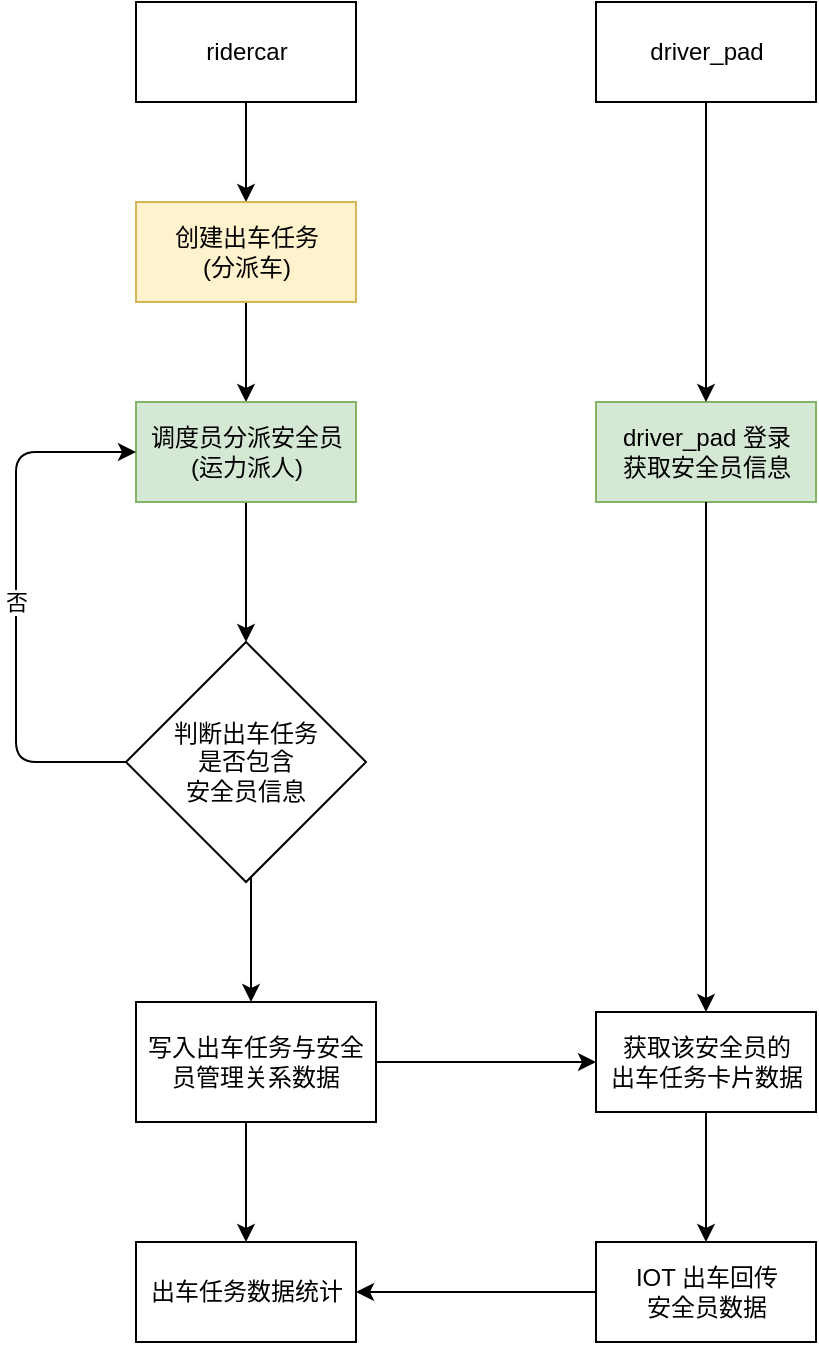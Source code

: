<mxfile version="14.8.2" type="github"><diagram id="JkqSz3OC0iguHb5306tC" name="Page-1"><mxGraphModel dx="2066" dy="1128" grid="1" gridSize="10" guides="1" tooltips="1" connect="1" arrows="1" fold="1" page="1" pageScale="1" pageWidth="827" pageHeight="1169" math="0" shadow="0"><root><mxCell id="0"/><mxCell id="1" parent="0"/><mxCell id="P5wz6ZX5gCALLBjAEXnX-6" value="" style="edgeStyle=orthogonalEdgeStyle;rounded=0;orthogonalLoop=1;jettySize=auto;html=1;" edge="1" parent="1" source="P5wz6ZX5gCALLBjAEXnX-1" target="P5wz6ZX5gCALLBjAEXnX-4"><mxGeometry relative="1" as="geometry"/></mxCell><mxCell id="P5wz6ZX5gCALLBjAEXnX-1" value="ridercar" style="html=1;" vertex="1" parent="1"><mxGeometry x="200" y="40" width="110" height="50" as="geometry"/></mxCell><mxCell id="P5wz6ZX5gCALLBjAEXnX-2" value="driver_pad" style="html=1;" vertex="1" parent="1"><mxGeometry x="430" y="40" width="110" height="50" as="geometry"/></mxCell><mxCell id="P5wz6ZX5gCALLBjAEXnX-7" value="" style="edgeStyle=orthogonalEdgeStyle;rounded=0;orthogonalLoop=1;jettySize=auto;html=1;" edge="1" parent="1" source="P5wz6ZX5gCALLBjAEXnX-4" target="P5wz6ZX5gCALLBjAEXnX-5"><mxGeometry relative="1" as="geometry"/></mxCell><mxCell id="P5wz6ZX5gCALLBjAEXnX-4" value="创建出车任务&lt;br&gt;(分派车)" style="html=1;fillColor=#fff2cc;strokeColor=#d6b656;" vertex="1" parent="1"><mxGeometry x="200" y="140" width="110" height="50" as="geometry"/></mxCell><mxCell id="P5wz6ZX5gCALLBjAEXnX-9" value="" style="edgeStyle=orthogonalEdgeStyle;rounded=0;orthogonalLoop=1;jettySize=auto;html=1;" edge="1" parent="1" source="P5wz6ZX5gCALLBjAEXnX-5" target="P5wz6ZX5gCALLBjAEXnX-8"><mxGeometry relative="1" as="geometry"/></mxCell><mxCell id="P5wz6ZX5gCALLBjAEXnX-5" value="调度员分派安全员&lt;br&gt;(运力派人)" style="html=1;fillColor=#d5e8d4;strokeColor=#82b366;" vertex="1" parent="1"><mxGeometry x="200" y="240" width="110" height="50" as="geometry"/></mxCell><mxCell id="P5wz6ZX5gCALLBjAEXnX-16" value="" style="edgeStyle=elbowEdgeStyle;rounded=0;orthogonalLoop=1;jettySize=auto;html=1;" edge="1" parent="1" source="P5wz6ZX5gCALLBjAEXnX-8" target="P5wz6ZX5gCALLBjAEXnX-15"><mxGeometry relative="1" as="geometry"/></mxCell><mxCell id="P5wz6ZX5gCALLBjAEXnX-8" value="判断出车任务&lt;br&gt;是否包含&lt;br&gt;安全员信息" style="rhombus;whiteSpace=wrap;html=1;" vertex="1" parent="1"><mxGeometry x="195" y="360" width="120" height="120" as="geometry"/></mxCell><mxCell id="P5wz6ZX5gCALLBjAEXnX-14" value="否" style="endArrow=classic;html=1;exitX=0;exitY=0.5;exitDx=0;exitDy=0;edgeStyle=elbowEdgeStyle;entryX=0;entryY=0.5;entryDx=0;entryDy=0;elbow=horizontal;" edge="1" parent="1" source="P5wz6ZX5gCALLBjAEXnX-8" target="P5wz6ZX5gCALLBjAEXnX-5"><mxGeometry width="50" height="50" relative="1" as="geometry"><mxPoint x="70" y="450" as="sourcePoint"/><mxPoint x="160" y="280" as="targetPoint"/><Array as="points"><mxPoint x="140" y="340"/></Array></mxGeometry></mxCell><mxCell id="P5wz6ZX5gCALLBjAEXnX-23" value="" style="edgeStyle=elbowEdgeStyle;rounded=0;orthogonalLoop=1;jettySize=auto;html=1;" edge="1" parent="1" source="P5wz6ZX5gCALLBjAEXnX-15" target="P5wz6ZX5gCALLBjAEXnX-22"><mxGeometry relative="1" as="geometry"/></mxCell><mxCell id="P5wz6ZX5gCALLBjAEXnX-15" value="写入出车任务与安全员管理关系数据" style="rounded=0;whiteSpace=wrap;html=1;" vertex="1" parent="1"><mxGeometry x="200" y="540" width="120" height="60" as="geometry"/></mxCell><mxCell id="P5wz6ZX5gCALLBjAEXnX-17" value="driver_pad 登录&lt;br&gt;获取安全员信息" style="html=1;fillColor=#d5e8d4;strokeColor=#82b366;" vertex="1" parent="1"><mxGeometry x="430" y="240" width="110" height="50" as="geometry"/></mxCell><mxCell id="P5wz6ZX5gCALLBjAEXnX-26" value="" style="edgeStyle=elbowEdgeStyle;rounded=0;orthogonalLoop=1;jettySize=auto;html=1;" edge="1" parent="1" source="P5wz6ZX5gCALLBjAEXnX-19" target="P5wz6ZX5gCALLBjAEXnX-24"><mxGeometry relative="1" as="geometry"/></mxCell><mxCell id="P5wz6ZX5gCALLBjAEXnX-19" value="获取该安全员的&lt;br&gt;出车任务卡片数据" style="html=1;" vertex="1" parent="1"><mxGeometry x="430" y="545" width="110" height="50" as="geometry"/></mxCell><mxCell id="P5wz6ZX5gCALLBjAEXnX-20" value="" style="endArrow=classic;html=1;exitX=0.5;exitY=1;exitDx=0;exitDy=0;entryX=0.5;entryY=0;entryDx=0;entryDy=0;" edge="1" parent="1" source="P5wz6ZX5gCALLBjAEXnX-17" target="P5wz6ZX5gCALLBjAEXnX-19"><mxGeometry width="50" height="50" relative="1" as="geometry"><mxPoint x="530" y="450" as="sourcePoint"/><mxPoint x="580" y="400" as="targetPoint"/></mxGeometry></mxCell><mxCell id="P5wz6ZX5gCALLBjAEXnX-21" value="" style="endArrow=classic;html=1;exitX=1;exitY=0.5;exitDx=0;exitDy=0;" edge="1" parent="1" source="P5wz6ZX5gCALLBjAEXnX-15" target="P5wz6ZX5gCALLBjAEXnX-19"><mxGeometry width="50" height="50" relative="1" as="geometry"><mxPoint x="360" y="640" as="sourcePoint"/><mxPoint x="410" y="590" as="targetPoint"/></mxGeometry></mxCell><mxCell id="P5wz6ZX5gCALLBjAEXnX-22" value="出车任务数据统计" style="html=1;" vertex="1" parent="1"><mxGeometry x="200" y="660" width="110" height="50" as="geometry"/></mxCell><mxCell id="P5wz6ZX5gCALLBjAEXnX-24" value="IOT 出车回传&lt;br&gt;安全员数据" style="html=1;" vertex="1" parent="1"><mxGeometry x="430" y="660" width="110" height="50" as="geometry"/></mxCell><mxCell id="P5wz6ZX5gCALLBjAEXnX-25" value="" style="endArrow=classic;html=1;exitX=0;exitY=0.5;exitDx=0;exitDy=0;entryX=1;entryY=0.5;entryDx=0;entryDy=0;" edge="1" parent="1" source="P5wz6ZX5gCALLBjAEXnX-24" target="P5wz6ZX5gCALLBjAEXnX-22"><mxGeometry width="50" height="50" relative="1" as="geometry"><mxPoint x="280" y="800" as="sourcePoint"/><mxPoint x="330" y="750" as="targetPoint"/></mxGeometry></mxCell><mxCell id="P5wz6ZX5gCALLBjAEXnX-27" value="" style="endArrow=classic;html=1;exitX=0.5;exitY=1;exitDx=0;exitDy=0;" edge="1" parent="1" source="P5wz6ZX5gCALLBjAEXnX-2" target="P5wz6ZX5gCALLBjAEXnX-17"><mxGeometry width="50" height="50" relative="1" as="geometry"><mxPoint x="590" y="190" as="sourcePoint"/><mxPoint x="640" y="140" as="targetPoint"/></mxGeometry></mxCell></root></mxGraphModel></diagram></mxfile>